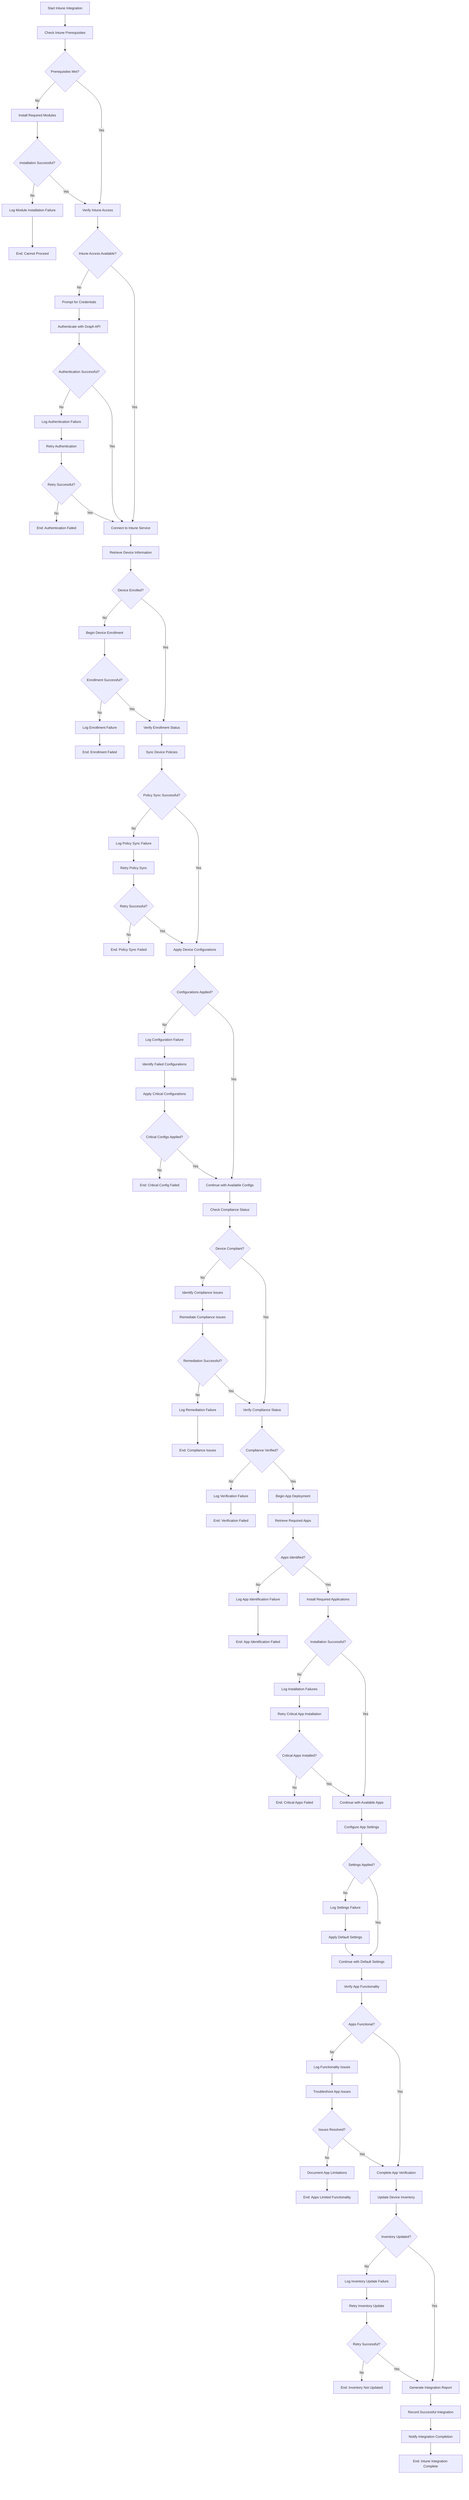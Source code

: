 %%{init: {'theme': 'default', 'themeVariables': { 'primaryColor': '#0078d4', 'fontSize': '14px'}}}%%
flowchart TD
    A[Start Intune Integration] --> B[Check Intune Prerequisites]
    B --> C{Prerequisites Met?}
    C -->|No| D[Install Required Modules]
    D --> E{Installation Successful?}
    E -->|No| F[Log Module Installation Failure]
    F --> G[End: Cannot Proceed]
    
    E -->|Yes| H[Verify Intune Access]
    C -->|Yes| H
    
    H --> I{Intune Access Available?}
    I -->|No| J[Prompt for Credentials]
    J --> K[Authenticate with Graph API]
    K --> L{Authentication Successful?}
    L -->|No| M[Log Authentication Failure]
    M --> N[Retry Authentication]
    N --> O{Retry Successful?}
    O -->|No| P[End: Authentication Failed]
    
    O -->|Yes| Q[Connect to Intune Service]
    L -->|Yes| Q
    I -->|Yes| Q
    
    Q --> R[Retrieve Device Information]
    R --> S{Device Enrolled?}
    S -->|No| T[Begin Device Enrollment]
    T --> U{Enrollment Successful?}
    U -->|No| V[Log Enrollment Failure]
    V --> W[End: Enrollment Failed]
    
    U -->|Yes| X[Verify Enrollment Status]
    S -->|Yes| X
    
    X --> Y[Sync Device Policies]
    Y --> Z{Policy Sync Successful?}
    Z -->|No| AA[Log Policy Sync Failure]
    AA --> AB[Retry Policy Sync]
    AB --> AC{Retry Successful?}
    AC -->|No| AD[End: Policy Sync Failed]
    
    AC -->|Yes| AE[Apply Device Configurations]
    Z -->|Yes| AE
    
    AE --> AF{Configurations Applied?}
    AF -->|No| AG[Log Configuration Failure]
    AG --> AH[Identify Failed Configurations]
    AH --> AI[Apply Critical Configurations]
    AI --> AJ{Critical Configs Applied?}
    AJ -->|No| AK[End: Critical Config Failed]
    
    AJ -->|Yes| AL[Continue with Available Configs]
    AF -->|Yes| AL
    
    AL --> AM[Check Compliance Status]
    AM --> AN{Device Compliant?}
    AN -->|No| AO[Identify Compliance Issues]
    AO --> AP[Remediate Compliance Issues]
    AP --> AQ{Remediation Successful?}
    AQ -->|No| AR[Log Remediation Failure]
    AR --> AS[End: Compliance Issues]
    
    AQ -->|Yes| AT[Verify Compliance Status]
    AN -->|Yes| AT
    
    AT --> AU{Compliance Verified?}
    AU -->|No| AV[Log Verification Failure]
    AV --> AW[End: Verification Failed]
    
    AU -->|Yes| AX[Begin App Deployment]
    AX --> AY[Retrieve Required Apps]
    AY --> AZ{Apps Identified?}
    AZ -->|No| BA[Log App Identification Failure]
    BA --> BB[End: App Identification Failed]
    
    AZ -->|Yes| BC[Install Required Applications]
    BC --> BD{Installation Successful?}
    BD -->|No| BE[Log Installation Failures]
    BE --> BF[Retry Critical App Installation]
    BF --> BG{Critical Apps Installed?}
    BG -->|No| BH[End: Critical Apps Failed]
    
    BG -->|Yes| BI[Continue with Available Apps]
    BD -->|Yes| BI
    
    BI --> BJ[Configure App Settings]
    BJ --> BK{Settings Applied?}
    BK -->|No| BL[Log Settings Failure]
    BL --> BM[Apply Default Settings]
    BM --> BN[Continue with Default Settings]
    
    BK -->|Yes| BN
    
    BN --> BO[Verify App Functionality]
    BO --> BP{Apps Functional?}
    BP -->|No| BQ[Log Functionality Issues]
    BQ --> BR[Troubleshoot App Issues]
    BR --> BS{Issues Resolved?}
    BS -->|No| BT[Document App Limitations]
    BT --> BU[End: Apps Limited Functionality]
    
    BS -->|Yes| BV[Complete App Verification]
    BP -->|Yes| BV
    
    BV --> BW[Update Device Inventory]
    BW --> BX{Inventory Updated?}
    BX -->|No| BY[Log Inventory Update Failure]
    BY --> BZ[Retry Inventory Update]
    BZ --> CA{Retry Successful?}
    CA -->|No| CB[End: Inventory Not Updated]
    
    CA -->|Yes| CC[Generate Integration Report]
    BX -->|Yes| CC
    
    CC --> CD[Record Successful Integration]
    CD --> CE[Notify Integration Completion]
    CE --> CF[End: Intune Integration Complete]